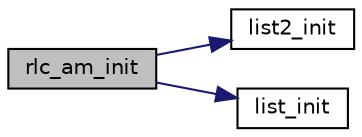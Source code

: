 digraph "rlc_am_init"
{
 // LATEX_PDF_SIZE
  edge [fontname="Helvetica",fontsize="10",labelfontname="Helvetica",labelfontsize="10"];
  node [fontname="Helvetica",fontsize="10",shape=record];
  rankdir="LR";
  Node1 [label="rlc_am_init",height=0.2,width=0.4,color="black", fillcolor="grey75", style="filled", fontcolor="black",tooltip="Initialize the RLC AM protocol instance, reset variables, allocate buffers, lists,..."];
  Node1 -> Node2 [color="midnightblue",fontsize="10",style="solid",fontname="Helvetica"];
  Node2 [label="list2_init",height=0.2,width=0.4,color="black", fillcolor="white", style="filled",URL="$list_8h.html#a2541783413dfb9abad3e67c9e425b99b",tooltip=" "];
  Node1 -> Node3 [color="midnightblue",fontsize="10",style="solid",fontname="Helvetica"];
  Node3 [label="list_init",height=0.2,width=0.4,color="black", fillcolor="white", style="filled",URL="$list_8c.html#a896782f4f794d085242b80e09bbc91dd",tooltip=" "];
}
